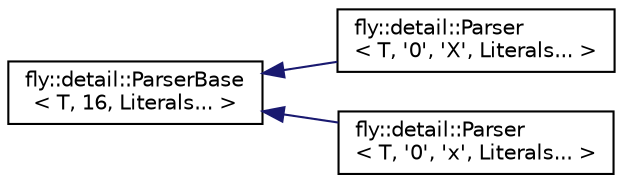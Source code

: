 digraph "Graphical Class Hierarchy"
{
 // LATEX_PDF_SIZE
  edge [fontname="Helvetica",fontsize="10",labelfontname="Helvetica",labelfontsize="10"];
  node [fontname="Helvetica",fontsize="10",shape=record];
  rankdir="LR";
  Node0 [label="fly::detail::ParserBase\l\< T, 16, Literals... \>",height=0.2,width=0.4,color="black", fillcolor="white", style="filled",URL="$structfly_1_1detail_1_1_parser_base.html",tooltip=" "];
  Node0 -> Node1 [dir="back",color="midnightblue",fontsize="10",style="solid",fontname="Helvetica"];
  Node1 [label="fly::detail::Parser\l\< T, '0', 'X', Literals... \>",height=0.2,width=0.4,color="black", fillcolor="white", style="filled",URL="$structfly_1_1detail_1_1_parser_3_01_t_00_01'0'_00_01'_x'_00_01_literals_8_8_8_01_4.html",tooltip=" "];
  Node0 -> Node2 [dir="back",color="midnightblue",fontsize="10",style="solid",fontname="Helvetica"];
  Node2 [label="fly::detail::Parser\l\< T, '0', 'x', Literals... \>",height=0.2,width=0.4,color="black", fillcolor="white", style="filled",URL="$structfly_1_1detail_1_1_parser_3_01_t_00_01'0'_00_01'x'_00_01_literals_8_8_8_01_4.html",tooltip=" "];
}
